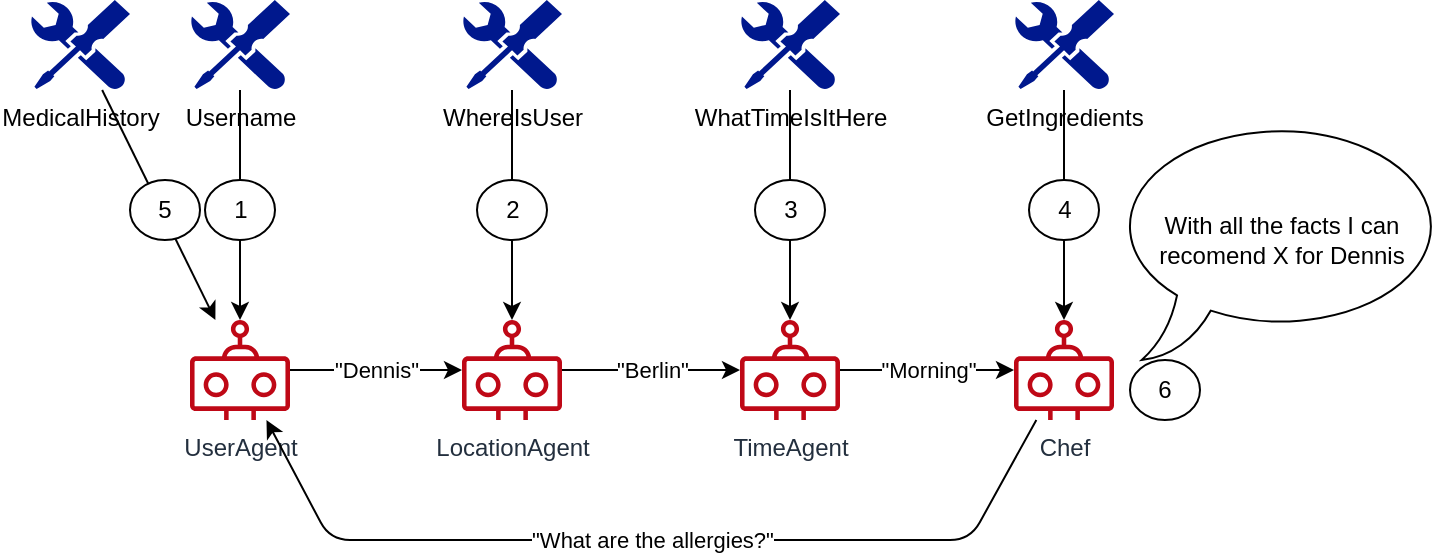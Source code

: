 <mxfile>
    <diagram id="32MUQ7mJ76KiGd3QVTmm" name="Page-1">
        <mxGraphModel dx="878" dy="443" grid="1" gridSize="10" guides="1" tooltips="1" connect="1" arrows="1" fold="1" page="1" pageScale="1" pageWidth="827" pageHeight="1169" math="0" shadow="0">
            <root>
                <mxCell id="0"/>
                <mxCell id="1" parent="0"/>
                <mxCell id="21" value="&quot;Dennis&quot;" style="edgeStyle=none;html=1;" edge="1" parent="1" source="2" target="3">
                    <mxGeometry relative="1" as="geometry"/>
                </mxCell>
                <mxCell id="2" value="UserAgent" style="sketch=0;outlineConnect=0;fontColor=#232F3E;gradientColor=none;fillColor=#BF0816;strokeColor=none;dashed=0;verticalLabelPosition=bottom;verticalAlign=top;align=center;html=1;fontSize=12;fontStyle=0;aspect=fixed;pointerEvents=1;shape=mxgraph.aws4.waf_bot;" parent="1" vertex="1">
                    <mxGeometry x="110" y="180" width="50" height="50" as="geometry"/>
                </mxCell>
                <mxCell id="22" value="&quot;Berlin&quot;" style="edgeStyle=none;html=1;" edge="1" parent="1" source="3" target="4">
                    <mxGeometry relative="1" as="geometry"/>
                </mxCell>
                <mxCell id="3" value="LocationAgent" style="sketch=0;outlineConnect=0;fontColor=#232F3E;gradientColor=none;fillColor=#BF0816;strokeColor=none;dashed=0;verticalLabelPosition=bottom;verticalAlign=top;align=center;html=1;fontSize=12;fontStyle=0;aspect=fixed;pointerEvents=1;shape=mxgraph.aws4.waf_bot;" parent="1" vertex="1">
                    <mxGeometry x="246" y="180" width="50" height="50" as="geometry"/>
                </mxCell>
                <mxCell id="23" value="&quot;Morning&quot;" style="edgeStyle=none;html=1;" edge="1" parent="1" source="4" target="5">
                    <mxGeometry relative="1" as="geometry"/>
                </mxCell>
                <mxCell id="4" value="TimeAgent" style="sketch=0;outlineConnect=0;fontColor=#232F3E;gradientColor=none;fillColor=#BF0816;strokeColor=none;dashed=0;verticalLabelPosition=bottom;verticalAlign=top;align=center;html=1;fontSize=12;fontStyle=0;aspect=fixed;pointerEvents=1;shape=mxgraph.aws4.waf_bot;" parent="1" vertex="1">
                    <mxGeometry x="385" y="180" width="50" height="50" as="geometry"/>
                </mxCell>
                <mxCell id="24" value="&quot;What are the allergies?&quot;" style="edgeStyle=none;html=1;" edge="1" parent="1" source="5" target="2">
                    <mxGeometry relative="1" as="geometry">
                        <Array as="points">
                            <mxPoint x="500" y="290"/>
                            <mxPoint x="180" y="290"/>
                        </Array>
                    </mxGeometry>
                </mxCell>
                <mxCell id="5" value="Chef" style="sketch=0;outlineConnect=0;fontColor=#232F3E;gradientColor=none;fillColor=#BF0816;strokeColor=none;dashed=0;verticalLabelPosition=bottom;verticalAlign=top;align=center;html=1;fontSize=12;fontStyle=0;aspect=fixed;pointerEvents=1;shape=mxgraph.aws4.waf_bot;" parent="1" vertex="1">
                    <mxGeometry x="522" y="180" width="50" height="50" as="geometry"/>
                </mxCell>
                <mxCell id="12" style="edgeStyle=none;html=1;" parent="1" source="6" target="2" edge="1">
                    <mxGeometry relative="1" as="geometry"/>
                </mxCell>
                <mxCell id="6" value="Username" style="sketch=0;aspect=fixed;pointerEvents=1;shadow=0;dashed=0;html=1;strokeColor=none;labelPosition=center;verticalLabelPosition=bottom;verticalAlign=top;align=center;fillColor=#00188D;shape=mxgraph.mscae.enterprise.tool;" parent="1" vertex="1">
                    <mxGeometry x="110" y="20" width="50" height="45" as="geometry"/>
                </mxCell>
                <mxCell id="11" style="edgeStyle=none;html=1;" parent="1" source="10" target="2" edge="1">
                    <mxGeometry relative="1" as="geometry"/>
                </mxCell>
                <mxCell id="10" value="MedicalHistory" style="sketch=0;aspect=fixed;pointerEvents=1;shadow=0;dashed=0;html=1;strokeColor=none;labelPosition=center;verticalLabelPosition=bottom;verticalAlign=top;align=center;fillColor=#00188D;shape=mxgraph.mscae.enterprise.tool;" parent="1" vertex="1">
                    <mxGeometry x="30" y="20" width="50" height="45" as="geometry"/>
                </mxCell>
                <mxCell id="14" style="edgeStyle=none;html=1;" parent="1" source="13" target="3" edge="1">
                    <mxGeometry relative="1" as="geometry"/>
                </mxCell>
                <mxCell id="13" value="WhereIsUser" style="sketch=0;aspect=fixed;pointerEvents=1;shadow=0;dashed=0;html=1;strokeColor=none;labelPosition=center;verticalLabelPosition=bottom;verticalAlign=top;align=center;fillColor=#00188D;shape=mxgraph.mscae.enterprise.tool;" parent="1" vertex="1">
                    <mxGeometry x="246" y="20" width="50" height="45" as="geometry"/>
                </mxCell>
                <mxCell id="17" style="edgeStyle=none;html=1;startArrow=none;" parent="1" source="26" target="4" edge="1">
                    <mxGeometry relative="1" as="geometry"/>
                </mxCell>
                <mxCell id="16" value="WhatTimeIsItHere" style="sketch=0;aspect=fixed;pointerEvents=1;shadow=0;dashed=0;html=1;strokeColor=none;labelPosition=center;verticalLabelPosition=bottom;verticalAlign=top;align=center;fillColor=#00188D;shape=mxgraph.mscae.enterprise.tool;" parent="1" vertex="1">
                    <mxGeometry x="385" y="20" width="50" height="45" as="geometry"/>
                </mxCell>
                <mxCell id="19" style="edgeStyle=none;html=1;startArrow=none;" parent="1" source="29" target="5" edge="1">
                    <mxGeometry relative="1" as="geometry"/>
                </mxCell>
                <mxCell id="18" value="GetIngredients" style="sketch=0;aspect=fixed;pointerEvents=1;shadow=0;dashed=0;html=1;strokeColor=none;labelPosition=center;verticalLabelPosition=bottom;verticalAlign=top;align=center;fillColor=#00188D;shape=mxgraph.mscae.enterprise.tool;" parent="1" vertex="1">
                    <mxGeometry x="522" y="20" width="50" height="45" as="geometry"/>
                </mxCell>
                <mxCell id="20" value="With all the facts I can recomend X for Dennis" style="whiteSpace=wrap;html=1;shape=mxgraph.basic.oval_callout" vertex="1" parent="1">
                    <mxGeometry x="572" y="80" width="168" height="120" as="geometry"/>
                </mxCell>
                <mxCell id="25" value="1" style="ellipse;whiteSpace=wrap;html=1;" vertex="1" parent="1">
                    <mxGeometry x="117.5" y="110" width="35" height="30" as="geometry"/>
                </mxCell>
                <mxCell id="27" value="2" style="ellipse;whiteSpace=wrap;html=1;" vertex="1" parent="1">
                    <mxGeometry x="253.5" y="110" width="35" height="30" as="geometry"/>
                </mxCell>
                <mxCell id="28" value="" style="edgeStyle=none;html=1;endArrow=none;" edge="1" parent="1" source="16" target="26">
                    <mxGeometry relative="1" as="geometry">
                        <mxPoint x="410" y="65" as="sourcePoint"/>
                        <mxPoint x="410" y="180" as="targetPoint"/>
                    </mxGeometry>
                </mxCell>
                <mxCell id="26" value="3&lt;span style=&quot;color: rgba(0, 0, 0, 0); font-family: monospace; font-size: 0px; text-align: start;&quot;&gt;%3CmxGraphModel%3E%3Croot%3E%3CmxCell%20id%3D%220%22%2F%3E%3CmxCell%20id%3D%221%22%20parent%3D%220%22%2F%3E%3CmxCell%20id%3D%222%22%20value%3D%221%22%20style%3D%22ellipse%3BwhiteSpace%3Dwrap%3Bhtml%3D1%3B%22%20vertex%3D%221%22%20parent%3D%221%22%3E%3CmxGeometry%20x%3D%22117.5%22%20y%3D%22270%22%20width%3D%2235%22%20height%3D%2230%22%20as%3D%22geometry%22%2F%3E%3C%2FmxCell%3E%3C%2Froot%3E%3C%2FmxGraphModel%3E&lt;/span&gt;" style="ellipse;whiteSpace=wrap;html=1;" vertex="1" parent="1">
                    <mxGeometry x="392.5" y="110" width="35" height="30" as="geometry"/>
                </mxCell>
                <mxCell id="30" value="" style="edgeStyle=none;html=1;endArrow=none;" edge="1" parent="1" source="18" target="29">
                    <mxGeometry relative="1" as="geometry">
                        <mxPoint x="547" y="65" as="sourcePoint"/>
                        <mxPoint x="547" y="180" as="targetPoint"/>
                    </mxGeometry>
                </mxCell>
                <mxCell id="29" value="4" style="ellipse;whiteSpace=wrap;html=1;" vertex="1" parent="1">
                    <mxGeometry x="529.5" y="110" width="35" height="30" as="geometry"/>
                </mxCell>
                <mxCell id="31" value="5" style="ellipse;whiteSpace=wrap;html=1;" vertex="1" parent="1">
                    <mxGeometry x="80" y="110" width="35" height="30" as="geometry"/>
                </mxCell>
                <mxCell id="32" value="6" style="ellipse;whiteSpace=wrap;html=1;" vertex="1" parent="1">
                    <mxGeometry x="580" y="200" width="35" height="30" as="geometry"/>
                </mxCell>
            </root>
        </mxGraphModel>
    </diagram>
</mxfile>